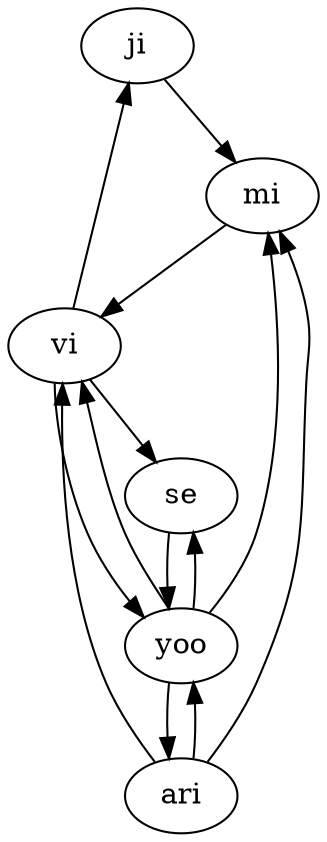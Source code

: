 digraph {
ji->mi;
vi->ji;
yoo->mi;
yoo->vi;
vi->yoo;
yoo->se;
se->yoo;
yoo->ari;
ari->yoo;
mi->vi;
ari->mi;
vi->se;
ari->vi;
}